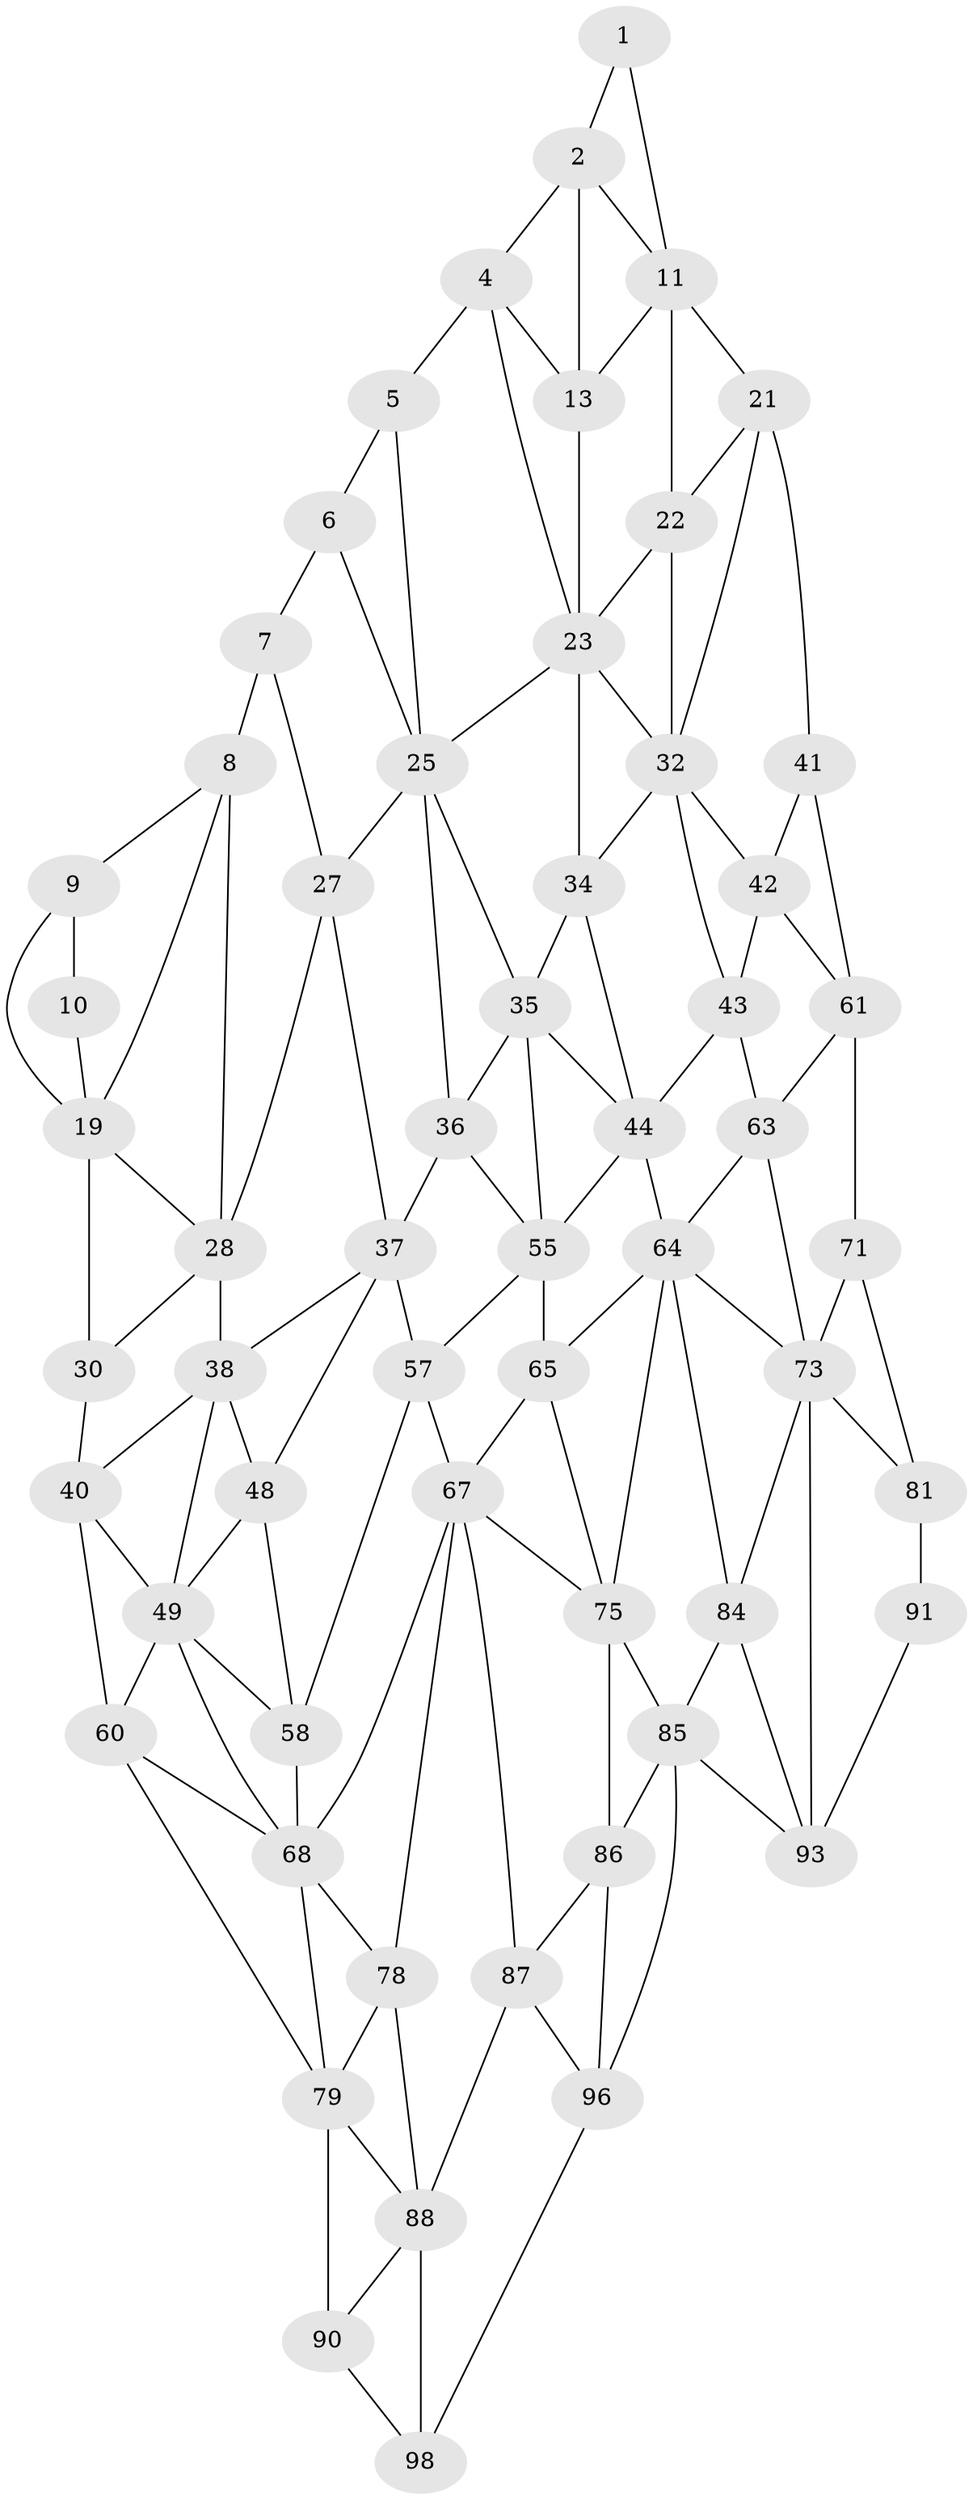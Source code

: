 // original degree distribution, {2: 0.04, 3: 0.32, 4: 0.64}
// Generated by graph-tools (version 1.1) at 2025/11/02/21/25 10:11:11]
// undirected, 58 vertices, 122 edges
graph export_dot {
graph [start="1"]
  node [color=gray90,style=filled];
  1;
  2 [super="+3"];
  4 [super="+14"];
  5 [super="+15"];
  6 [super="+16"];
  7 [super="+17"];
  8 [super="+18"];
  9;
  10;
  11 [super="+12"];
  13;
  19 [super="+20"];
  21 [super="+31"];
  22;
  23 [super="+24"];
  25 [super="+26"];
  27;
  28 [super="+29"];
  30;
  32 [super="+33"];
  34;
  35 [super="+45"];
  36 [super="+46"];
  37 [super="+47"];
  38 [super="+39"];
  40 [super="+50"];
  41 [super="+51"];
  42 [super="+52"];
  43 [super="+53"];
  44 [super="+54"];
  48;
  49 [super="+59"];
  55 [super="+56"];
  57;
  58;
  60 [super="+70"];
  61 [super="+62"];
  63;
  64 [super="+74"];
  65 [super="+66"];
  67 [super="+77"];
  68 [super="+69"];
  71 [super="+72"];
  73 [super="+83"];
  75 [super="+76"];
  78;
  79 [super="+80"];
  81 [super="+82"];
  84;
  85 [super="+95"];
  86;
  87;
  88 [super="+89"];
  90 [super="+100"];
  91 [super="+92"];
  93 [super="+94"];
  96 [super="+97"];
  98 [super="+99"];
  1 -- 11;
  1 -- 2;
  2 -- 4;
  2 -- 13;
  2 -- 11;
  4 -- 5 [weight=2];
  4 -- 13;
  4 -- 23;
  5 -- 6 [weight=2];
  5 -- 25;
  6 -- 7 [weight=2];
  6 -- 25;
  7 -- 8 [weight=2];
  7 -- 27;
  8 -- 9;
  8 -- 19;
  8 -- 28;
  9 -- 19;
  9 -- 10;
  10 -- 19;
  11 -- 21;
  11 -- 13;
  11 -- 22;
  13 -- 23;
  19 -- 30;
  19 -- 28;
  21 -- 22;
  21 -- 32;
  21 -- 41;
  22 -- 32;
  22 -- 23;
  23 -- 25;
  23 -- 34;
  23 -- 32;
  25 -- 35;
  25 -- 27;
  25 -- 36;
  27 -- 37;
  27 -- 28;
  28 -- 38 [weight=2];
  28 -- 30;
  30 -- 40;
  32 -- 42;
  32 -- 34;
  32 -- 43;
  34 -- 44;
  34 -- 35;
  35 -- 36 [weight=2];
  35 -- 44;
  35 -- 55;
  36 -- 37 [weight=2];
  36 -- 55;
  37 -- 38;
  37 -- 48;
  37 -- 57;
  38 -- 48;
  38 -- 40;
  38 -- 49;
  40 -- 49;
  40 -- 60;
  41 -- 42 [weight=2];
  41 -- 61;
  42 -- 43 [weight=2];
  42 -- 61;
  43 -- 44 [weight=2];
  43 -- 63;
  44 -- 64;
  44 -- 55;
  48 -- 58;
  48 -- 49;
  49 -- 58;
  49 -- 60;
  49 -- 68;
  55 -- 65 [weight=2];
  55 -- 57;
  57 -- 67;
  57 -- 58;
  58 -- 68;
  60 -- 68;
  60 -- 79;
  61 -- 71 [weight=2];
  61 -- 63;
  63 -- 73;
  63 -- 64;
  64 -- 65;
  64 -- 73;
  64 -- 75;
  64 -- 84;
  65 -- 75 [weight=2];
  65 -- 67;
  67 -- 68;
  67 -- 78;
  67 -- 87;
  67 -- 75;
  68 -- 78;
  68 -- 79;
  71 -- 81 [weight=2];
  71 -- 73;
  73 -- 81;
  73 -- 84;
  73 -- 93;
  75 -- 85;
  75 -- 86;
  78 -- 88;
  78 -- 79;
  79 -- 88;
  79 -- 90;
  81 -- 91 [weight=2];
  84 -- 85;
  84 -- 93;
  85 -- 86;
  85 -- 96;
  85 -- 93;
  86 -- 96;
  86 -- 87;
  87 -- 88;
  87 -- 96;
  88 -- 98 [weight=2];
  88 -- 90;
  90 -- 98;
  91 -- 93;
  96 -- 98;
}
